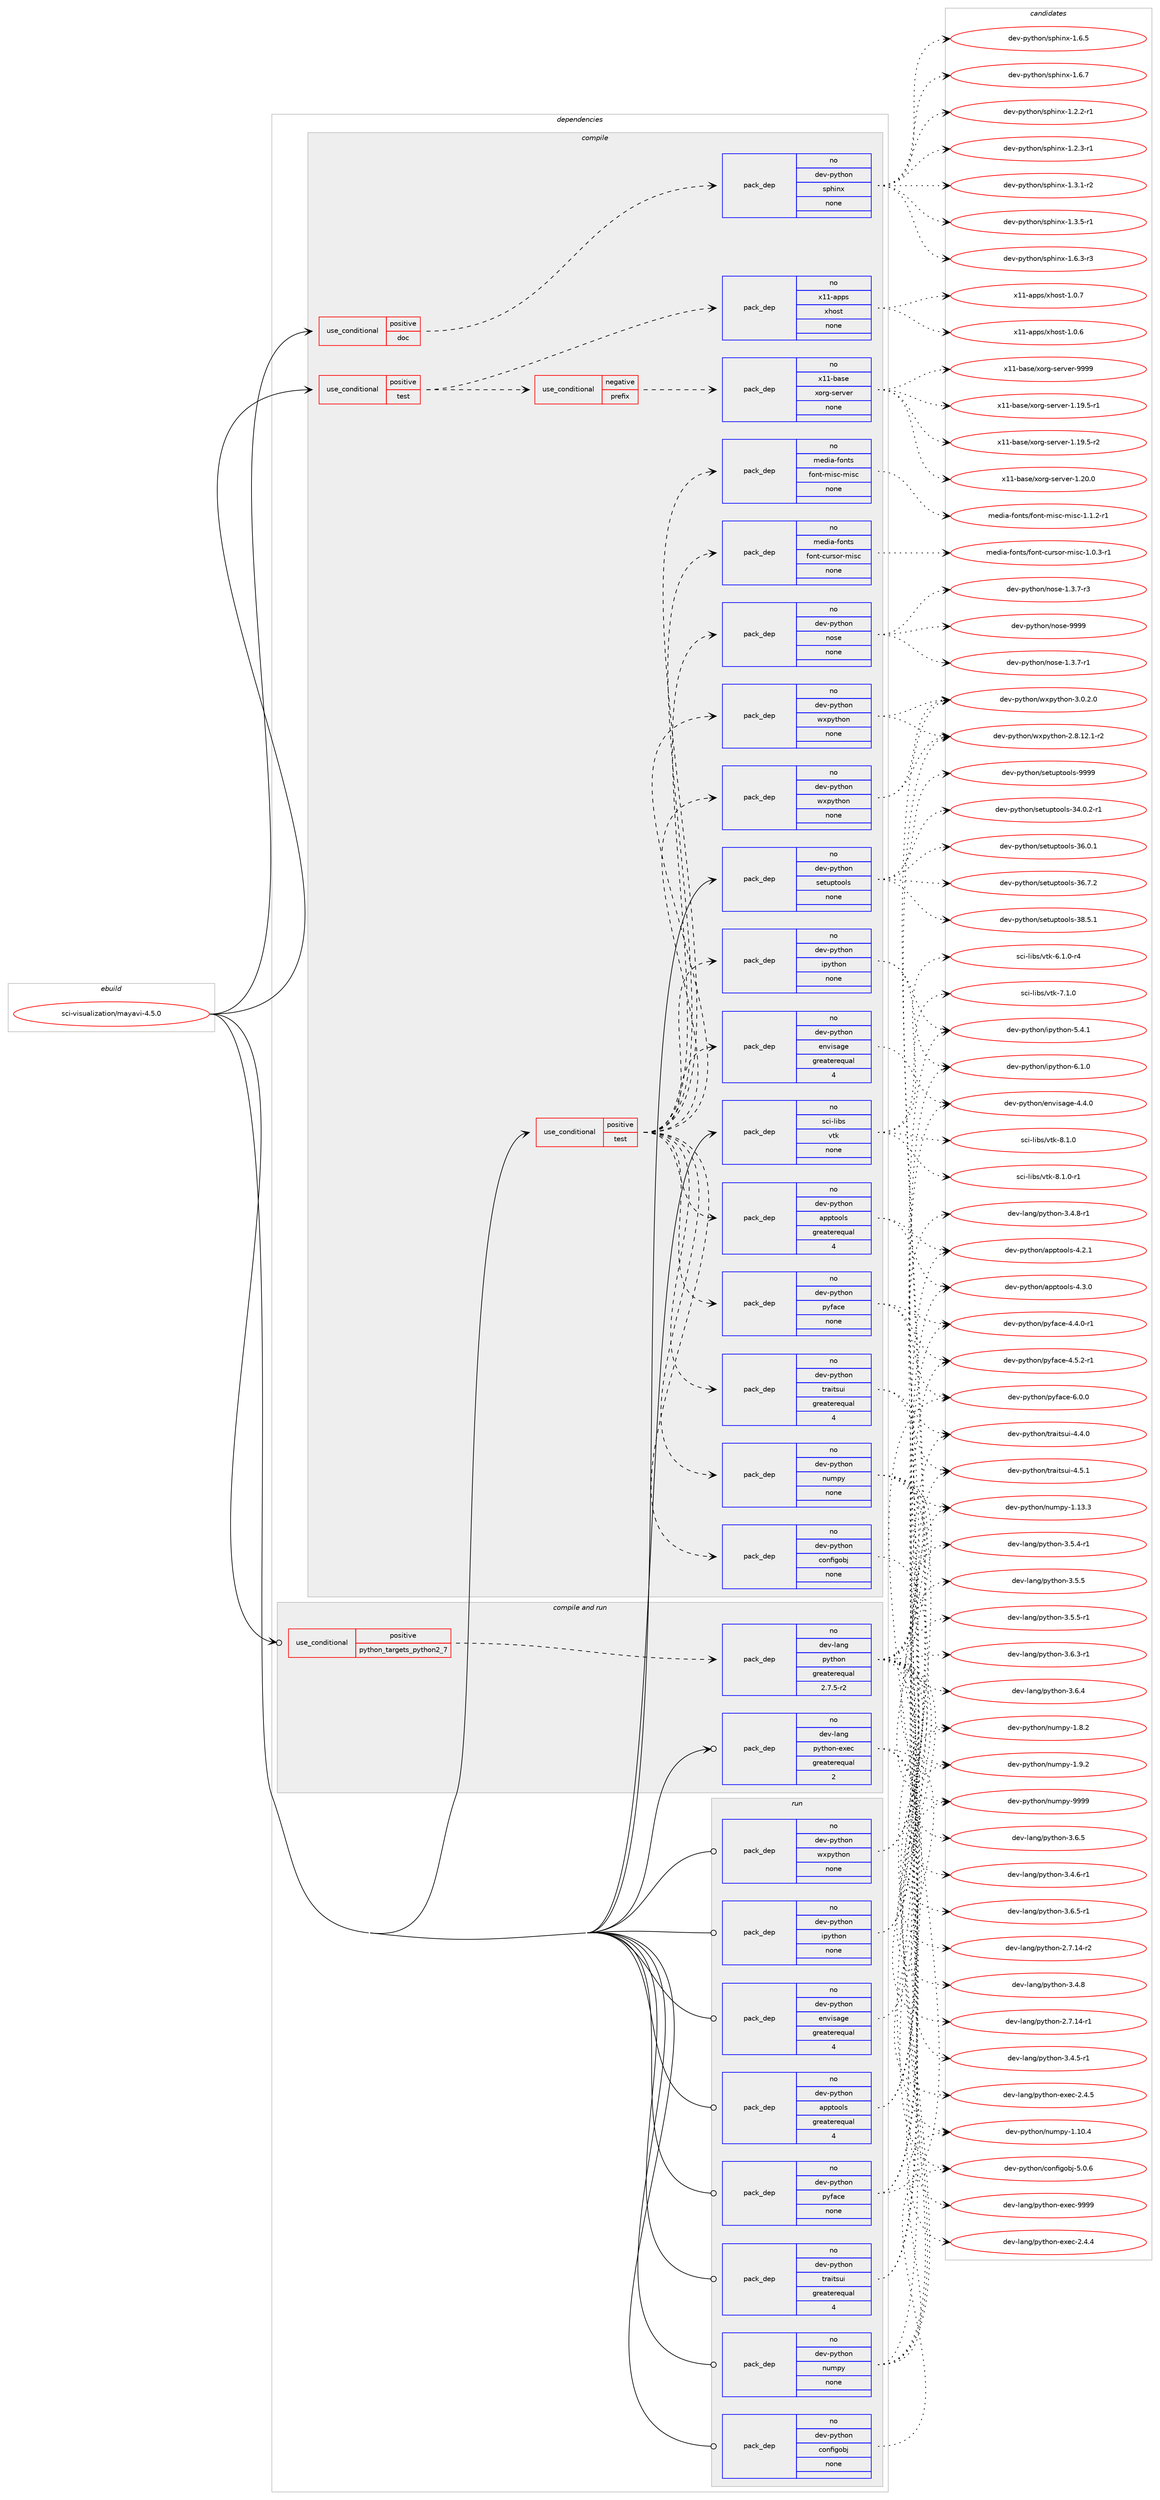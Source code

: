 digraph prolog {

# *************
# Graph options
# *************

newrank=true;
concentrate=true;
compound=true;
graph [rankdir=LR,fontname=Helvetica,fontsize=10,ranksep=1.5];#, ranksep=2.5, nodesep=0.2];
edge  [arrowhead=vee];
node  [fontname=Helvetica,fontsize=10];

# **********
# The ebuild
# **********

subgraph cluster_leftcol {
color=gray;
rank=same;
label=<<i>ebuild</i>>;
id [label="sci-visualization/mayavi-4.5.0", color=red, width=4, href="../sci-visualization/mayavi-4.5.0.svg"];
}

# ****************
# The dependencies
# ****************

subgraph cluster_midcol {
color=gray;
label=<<i>dependencies</i>>;
subgraph cluster_compile {
fillcolor="#eeeeee";
style=filled;
label=<<i>compile</i>>;
subgraph cond871 {
dependency2788 [label=<<TABLE BORDER="0" CELLBORDER="1" CELLSPACING="0" CELLPADDING="4"><TR><TD ROWSPAN="3" CELLPADDING="10">use_conditional</TD></TR><TR><TD>positive</TD></TR><TR><TD>doc</TD></TR></TABLE>>, shape=none, color=red];
subgraph pack1869 {
dependency2789 [label=<<TABLE BORDER="0" CELLBORDER="1" CELLSPACING="0" CELLPADDING="4" WIDTH="220"><TR><TD ROWSPAN="6" CELLPADDING="30">pack_dep</TD></TR><TR><TD WIDTH="110">no</TD></TR><TR><TD>dev-python</TD></TR><TR><TD>sphinx</TD></TR><TR><TD>none</TD></TR><TR><TD></TD></TR></TABLE>>, shape=none, color=blue];
}
dependency2788:e -> dependency2789:w [weight=20,style="dashed",arrowhead="vee"];
}
id:e -> dependency2788:w [weight=20,style="solid",arrowhead="vee"];
subgraph cond872 {
dependency2790 [label=<<TABLE BORDER="0" CELLBORDER="1" CELLSPACING="0" CELLPADDING="4"><TR><TD ROWSPAN="3" CELLPADDING="10">use_conditional</TD></TR><TR><TD>positive</TD></TR><TR><TD>test</TD></TR></TABLE>>, shape=none, color=red];
subgraph cond873 {
dependency2791 [label=<<TABLE BORDER="0" CELLBORDER="1" CELLSPACING="0" CELLPADDING="4"><TR><TD ROWSPAN="3" CELLPADDING="10">use_conditional</TD></TR><TR><TD>negative</TD></TR><TR><TD>prefix</TD></TR></TABLE>>, shape=none, color=red];
subgraph pack1870 {
dependency2792 [label=<<TABLE BORDER="0" CELLBORDER="1" CELLSPACING="0" CELLPADDING="4" WIDTH="220"><TR><TD ROWSPAN="6" CELLPADDING="30">pack_dep</TD></TR><TR><TD WIDTH="110">no</TD></TR><TR><TD>x11-base</TD></TR><TR><TD>xorg-server</TD></TR><TR><TD>none</TD></TR><TR><TD></TD></TR></TABLE>>, shape=none, color=blue];
}
dependency2791:e -> dependency2792:w [weight=20,style="dashed",arrowhead="vee"];
}
dependency2790:e -> dependency2791:w [weight=20,style="dashed",arrowhead="vee"];
subgraph pack1871 {
dependency2793 [label=<<TABLE BORDER="0" CELLBORDER="1" CELLSPACING="0" CELLPADDING="4" WIDTH="220"><TR><TD ROWSPAN="6" CELLPADDING="30">pack_dep</TD></TR><TR><TD WIDTH="110">no</TD></TR><TR><TD>x11-apps</TD></TR><TR><TD>xhost</TD></TR><TR><TD>none</TD></TR><TR><TD></TD></TR></TABLE>>, shape=none, color=blue];
}
dependency2790:e -> dependency2793:w [weight=20,style="dashed",arrowhead="vee"];
}
id:e -> dependency2790:w [weight=20,style="solid",arrowhead="vee"];
subgraph cond874 {
dependency2794 [label=<<TABLE BORDER="0" CELLBORDER="1" CELLSPACING="0" CELLPADDING="4"><TR><TD ROWSPAN="3" CELLPADDING="10">use_conditional</TD></TR><TR><TD>positive</TD></TR><TR><TD>test</TD></TR></TABLE>>, shape=none, color=red];
subgraph pack1872 {
dependency2795 [label=<<TABLE BORDER="0" CELLBORDER="1" CELLSPACING="0" CELLPADDING="4" WIDTH="220"><TR><TD ROWSPAN="6" CELLPADDING="30">pack_dep</TD></TR><TR><TD WIDTH="110">no</TD></TR><TR><TD>dev-python</TD></TR><TR><TD>apptools</TD></TR><TR><TD>greaterequal</TD></TR><TR><TD>4</TD></TR></TABLE>>, shape=none, color=blue];
}
dependency2794:e -> dependency2795:w [weight=20,style="dashed",arrowhead="vee"];
subgraph pack1873 {
dependency2796 [label=<<TABLE BORDER="0" CELLBORDER="1" CELLSPACING="0" CELLPADDING="4" WIDTH="220"><TR><TD ROWSPAN="6" CELLPADDING="30">pack_dep</TD></TR><TR><TD WIDTH="110">no</TD></TR><TR><TD>dev-python</TD></TR><TR><TD>configobj</TD></TR><TR><TD>none</TD></TR><TR><TD></TD></TR></TABLE>>, shape=none, color=blue];
}
dependency2794:e -> dependency2796:w [weight=20,style="dashed",arrowhead="vee"];
subgraph pack1874 {
dependency2797 [label=<<TABLE BORDER="0" CELLBORDER="1" CELLSPACING="0" CELLPADDING="4" WIDTH="220"><TR><TD ROWSPAN="6" CELLPADDING="30">pack_dep</TD></TR><TR><TD WIDTH="110">no</TD></TR><TR><TD>dev-python</TD></TR><TR><TD>envisage</TD></TR><TR><TD>greaterequal</TD></TR><TR><TD>4</TD></TR></TABLE>>, shape=none, color=blue];
}
dependency2794:e -> dependency2797:w [weight=20,style="dashed",arrowhead="vee"];
subgraph pack1875 {
dependency2798 [label=<<TABLE BORDER="0" CELLBORDER="1" CELLSPACING="0" CELLPADDING="4" WIDTH="220"><TR><TD ROWSPAN="6" CELLPADDING="30">pack_dep</TD></TR><TR><TD WIDTH="110">no</TD></TR><TR><TD>dev-python</TD></TR><TR><TD>ipython</TD></TR><TR><TD>none</TD></TR><TR><TD></TD></TR></TABLE>>, shape=none, color=blue];
}
dependency2794:e -> dependency2798:w [weight=20,style="dashed",arrowhead="vee"];
subgraph pack1876 {
dependency2799 [label=<<TABLE BORDER="0" CELLBORDER="1" CELLSPACING="0" CELLPADDING="4" WIDTH="220"><TR><TD ROWSPAN="6" CELLPADDING="30">pack_dep</TD></TR><TR><TD WIDTH="110">no</TD></TR><TR><TD>dev-python</TD></TR><TR><TD>numpy</TD></TR><TR><TD>none</TD></TR><TR><TD></TD></TR></TABLE>>, shape=none, color=blue];
}
dependency2794:e -> dependency2799:w [weight=20,style="dashed",arrowhead="vee"];
subgraph pack1877 {
dependency2800 [label=<<TABLE BORDER="0" CELLBORDER="1" CELLSPACING="0" CELLPADDING="4" WIDTH="220"><TR><TD ROWSPAN="6" CELLPADDING="30">pack_dep</TD></TR><TR><TD WIDTH="110">no</TD></TR><TR><TD>dev-python</TD></TR><TR><TD>pyface</TD></TR><TR><TD>none</TD></TR><TR><TD></TD></TR></TABLE>>, shape=none, color=blue];
}
dependency2794:e -> dependency2800:w [weight=20,style="dashed",arrowhead="vee"];
subgraph pack1878 {
dependency2801 [label=<<TABLE BORDER="0" CELLBORDER="1" CELLSPACING="0" CELLPADDING="4" WIDTH="220"><TR><TD ROWSPAN="6" CELLPADDING="30">pack_dep</TD></TR><TR><TD WIDTH="110">no</TD></TR><TR><TD>dev-python</TD></TR><TR><TD>traitsui</TD></TR><TR><TD>greaterequal</TD></TR><TR><TD>4</TD></TR></TABLE>>, shape=none, color=blue];
}
dependency2794:e -> dependency2801:w [weight=20,style="dashed",arrowhead="vee"];
subgraph pack1879 {
dependency2802 [label=<<TABLE BORDER="0" CELLBORDER="1" CELLSPACING="0" CELLPADDING="4" WIDTH="220"><TR><TD ROWSPAN="6" CELLPADDING="30">pack_dep</TD></TR><TR><TD WIDTH="110">no</TD></TR><TR><TD>dev-python</TD></TR><TR><TD>wxpython</TD></TR><TR><TD>none</TD></TR><TR><TD></TD></TR></TABLE>>, shape=none, color=blue];
}
dependency2794:e -> dependency2802:w [weight=20,style="dashed",arrowhead="vee"];
subgraph pack1880 {
dependency2803 [label=<<TABLE BORDER="0" CELLBORDER="1" CELLSPACING="0" CELLPADDING="4" WIDTH="220"><TR><TD ROWSPAN="6" CELLPADDING="30">pack_dep</TD></TR><TR><TD WIDTH="110">no</TD></TR><TR><TD>dev-python</TD></TR><TR><TD>nose</TD></TR><TR><TD>none</TD></TR><TR><TD></TD></TR></TABLE>>, shape=none, color=blue];
}
dependency2794:e -> dependency2803:w [weight=20,style="dashed",arrowhead="vee"];
subgraph pack1881 {
dependency2804 [label=<<TABLE BORDER="0" CELLBORDER="1" CELLSPACING="0" CELLPADDING="4" WIDTH="220"><TR><TD ROWSPAN="6" CELLPADDING="30">pack_dep</TD></TR><TR><TD WIDTH="110">no</TD></TR><TR><TD>dev-python</TD></TR><TR><TD>wxpython</TD></TR><TR><TD>none</TD></TR><TR><TD></TD></TR></TABLE>>, shape=none, color=blue];
}
dependency2794:e -> dependency2804:w [weight=20,style="dashed",arrowhead="vee"];
subgraph pack1882 {
dependency2805 [label=<<TABLE BORDER="0" CELLBORDER="1" CELLSPACING="0" CELLPADDING="4" WIDTH="220"><TR><TD ROWSPAN="6" CELLPADDING="30">pack_dep</TD></TR><TR><TD WIDTH="110">no</TD></TR><TR><TD>media-fonts</TD></TR><TR><TD>font-cursor-misc</TD></TR><TR><TD>none</TD></TR><TR><TD></TD></TR></TABLE>>, shape=none, color=blue];
}
dependency2794:e -> dependency2805:w [weight=20,style="dashed",arrowhead="vee"];
subgraph pack1883 {
dependency2806 [label=<<TABLE BORDER="0" CELLBORDER="1" CELLSPACING="0" CELLPADDING="4" WIDTH="220"><TR><TD ROWSPAN="6" CELLPADDING="30">pack_dep</TD></TR><TR><TD WIDTH="110">no</TD></TR><TR><TD>media-fonts</TD></TR><TR><TD>font-misc-misc</TD></TR><TR><TD>none</TD></TR><TR><TD></TD></TR></TABLE>>, shape=none, color=blue];
}
dependency2794:e -> dependency2806:w [weight=20,style="dashed",arrowhead="vee"];
}
id:e -> dependency2794:w [weight=20,style="solid",arrowhead="vee"];
subgraph pack1884 {
dependency2807 [label=<<TABLE BORDER="0" CELLBORDER="1" CELLSPACING="0" CELLPADDING="4" WIDTH="220"><TR><TD ROWSPAN="6" CELLPADDING="30">pack_dep</TD></TR><TR><TD WIDTH="110">no</TD></TR><TR><TD>dev-python</TD></TR><TR><TD>setuptools</TD></TR><TR><TD>none</TD></TR><TR><TD></TD></TR></TABLE>>, shape=none, color=blue];
}
id:e -> dependency2807:w [weight=20,style="solid",arrowhead="vee"];
subgraph pack1885 {
dependency2808 [label=<<TABLE BORDER="0" CELLBORDER="1" CELLSPACING="0" CELLPADDING="4" WIDTH="220"><TR><TD ROWSPAN="6" CELLPADDING="30">pack_dep</TD></TR><TR><TD WIDTH="110">no</TD></TR><TR><TD>sci-libs</TD></TR><TR><TD>vtk</TD></TR><TR><TD>none</TD></TR><TR><TD></TD></TR></TABLE>>, shape=none, color=blue];
}
id:e -> dependency2808:w [weight=20,style="solid",arrowhead="vee"];
}
subgraph cluster_compileandrun {
fillcolor="#eeeeee";
style=filled;
label=<<i>compile and run</i>>;
subgraph cond875 {
dependency2809 [label=<<TABLE BORDER="0" CELLBORDER="1" CELLSPACING="0" CELLPADDING="4"><TR><TD ROWSPAN="3" CELLPADDING="10">use_conditional</TD></TR><TR><TD>positive</TD></TR><TR><TD>python_targets_python2_7</TD></TR></TABLE>>, shape=none, color=red];
subgraph pack1886 {
dependency2810 [label=<<TABLE BORDER="0" CELLBORDER="1" CELLSPACING="0" CELLPADDING="4" WIDTH="220"><TR><TD ROWSPAN="6" CELLPADDING="30">pack_dep</TD></TR><TR><TD WIDTH="110">no</TD></TR><TR><TD>dev-lang</TD></TR><TR><TD>python</TD></TR><TR><TD>greaterequal</TD></TR><TR><TD>2.7.5-r2</TD></TR></TABLE>>, shape=none, color=blue];
}
dependency2809:e -> dependency2810:w [weight=20,style="dashed",arrowhead="vee"];
}
id:e -> dependency2809:w [weight=20,style="solid",arrowhead="odotvee"];
subgraph pack1887 {
dependency2811 [label=<<TABLE BORDER="0" CELLBORDER="1" CELLSPACING="0" CELLPADDING="4" WIDTH="220"><TR><TD ROWSPAN="6" CELLPADDING="30">pack_dep</TD></TR><TR><TD WIDTH="110">no</TD></TR><TR><TD>dev-lang</TD></TR><TR><TD>python-exec</TD></TR><TR><TD>greaterequal</TD></TR><TR><TD>2</TD></TR></TABLE>>, shape=none, color=blue];
}
id:e -> dependency2811:w [weight=20,style="solid",arrowhead="odotvee"];
}
subgraph cluster_run {
fillcolor="#eeeeee";
style=filled;
label=<<i>run</i>>;
subgraph pack1888 {
dependency2812 [label=<<TABLE BORDER="0" CELLBORDER="1" CELLSPACING="0" CELLPADDING="4" WIDTH="220"><TR><TD ROWSPAN="6" CELLPADDING="30">pack_dep</TD></TR><TR><TD WIDTH="110">no</TD></TR><TR><TD>dev-python</TD></TR><TR><TD>apptools</TD></TR><TR><TD>greaterequal</TD></TR><TR><TD>4</TD></TR></TABLE>>, shape=none, color=blue];
}
id:e -> dependency2812:w [weight=20,style="solid",arrowhead="odot"];
subgraph pack1889 {
dependency2813 [label=<<TABLE BORDER="0" CELLBORDER="1" CELLSPACING="0" CELLPADDING="4" WIDTH="220"><TR><TD ROWSPAN="6" CELLPADDING="30">pack_dep</TD></TR><TR><TD WIDTH="110">no</TD></TR><TR><TD>dev-python</TD></TR><TR><TD>configobj</TD></TR><TR><TD>none</TD></TR><TR><TD></TD></TR></TABLE>>, shape=none, color=blue];
}
id:e -> dependency2813:w [weight=20,style="solid",arrowhead="odot"];
subgraph pack1890 {
dependency2814 [label=<<TABLE BORDER="0" CELLBORDER="1" CELLSPACING="0" CELLPADDING="4" WIDTH="220"><TR><TD ROWSPAN="6" CELLPADDING="30">pack_dep</TD></TR><TR><TD WIDTH="110">no</TD></TR><TR><TD>dev-python</TD></TR><TR><TD>envisage</TD></TR><TR><TD>greaterequal</TD></TR><TR><TD>4</TD></TR></TABLE>>, shape=none, color=blue];
}
id:e -> dependency2814:w [weight=20,style="solid",arrowhead="odot"];
subgraph pack1891 {
dependency2815 [label=<<TABLE BORDER="0" CELLBORDER="1" CELLSPACING="0" CELLPADDING="4" WIDTH="220"><TR><TD ROWSPAN="6" CELLPADDING="30">pack_dep</TD></TR><TR><TD WIDTH="110">no</TD></TR><TR><TD>dev-python</TD></TR><TR><TD>ipython</TD></TR><TR><TD>none</TD></TR><TR><TD></TD></TR></TABLE>>, shape=none, color=blue];
}
id:e -> dependency2815:w [weight=20,style="solid",arrowhead="odot"];
subgraph pack1892 {
dependency2816 [label=<<TABLE BORDER="0" CELLBORDER="1" CELLSPACING="0" CELLPADDING="4" WIDTH="220"><TR><TD ROWSPAN="6" CELLPADDING="30">pack_dep</TD></TR><TR><TD WIDTH="110">no</TD></TR><TR><TD>dev-python</TD></TR><TR><TD>numpy</TD></TR><TR><TD>none</TD></TR><TR><TD></TD></TR></TABLE>>, shape=none, color=blue];
}
id:e -> dependency2816:w [weight=20,style="solid",arrowhead="odot"];
subgraph pack1893 {
dependency2817 [label=<<TABLE BORDER="0" CELLBORDER="1" CELLSPACING="0" CELLPADDING="4" WIDTH="220"><TR><TD ROWSPAN="6" CELLPADDING="30">pack_dep</TD></TR><TR><TD WIDTH="110">no</TD></TR><TR><TD>dev-python</TD></TR><TR><TD>pyface</TD></TR><TR><TD>none</TD></TR><TR><TD></TD></TR></TABLE>>, shape=none, color=blue];
}
id:e -> dependency2817:w [weight=20,style="solid",arrowhead="odot"];
subgraph pack1894 {
dependency2818 [label=<<TABLE BORDER="0" CELLBORDER="1" CELLSPACING="0" CELLPADDING="4" WIDTH="220"><TR><TD ROWSPAN="6" CELLPADDING="30">pack_dep</TD></TR><TR><TD WIDTH="110">no</TD></TR><TR><TD>dev-python</TD></TR><TR><TD>traitsui</TD></TR><TR><TD>greaterequal</TD></TR><TR><TD>4</TD></TR></TABLE>>, shape=none, color=blue];
}
id:e -> dependency2818:w [weight=20,style="solid",arrowhead="odot"];
subgraph pack1895 {
dependency2819 [label=<<TABLE BORDER="0" CELLBORDER="1" CELLSPACING="0" CELLPADDING="4" WIDTH="220"><TR><TD ROWSPAN="6" CELLPADDING="30">pack_dep</TD></TR><TR><TD WIDTH="110">no</TD></TR><TR><TD>dev-python</TD></TR><TR><TD>wxpython</TD></TR><TR><TD>none</TD></TR><TR><TD></TD></TR></TABLE>>, shape=none, color=blue];
}
id:e -> dependency2819:w [weight=20,style="solid",arrowhead="odot"];
}
}

# **************
# The candidates
# **************

subgraph cluster_choices {
rank=same;
color=gray;
label=<<i>candidates</i>>;

subgraph choice1869 {
color=black;
nodesep=1;
choice10010111845112121116104111110471151121041051101204549465046504511449 [label="dev-python/sphinx-1.2.2-r1", color=red, width=4,href="../dev-python/sphinx-1.2.2-r1.svg"];
choice10010111845112121116104111110471151121041051101204549465046514511449 [label="dev-python/sphinx-1.2.3-r1", color=red, width=4,href="../dev-python/sphinx-1.2.3-r1.svg"];
choice10010111845112121116104111110471151121041051101204549465146494511450 [label="dev-python/sphinx-1.3.1-r2", color=red, width=4,href="../dev-python/sphinx-1.3.1-r2.svg"];
choice10010111845112121116104111110471151121041051101204549465146534511449 [label="dev-python/sphinx-1.3.5-r1", color=red, width=4,href="../dev-python/sphinx-1.3.5-r1.svg"];
choice10010111845112121116104111110471151121041051101204549465446514511451 [label="dev-python/sphinx-1.6.3-r3", color=red, width=4,href="../dev-python/sphinx-1.6.3-r3.svg"];
choice1001011184511212111610411111047115112104105110120454946544653 [label="dev-python/sphinx-1.6.5", color=red, width=4,href="../dev-python/sphinx-1.6.5.svg"];
choice1001011184511212111610411111047115112104105110120454946544655 [label="dev-python/sphinx-1.6.7", color=red, width=4,href="../dev-python/sphinx-1.6.7.svg"];
dependency2789:e -> choice10010111845112121116104111110471151121041051101204549465046504511449:w [style=dotted,weight="100"];
dependency2789:e -> choice10010111845112121116104111110471151121041051101204549465046514511449:w [style=dotted,weight="100"];
dependency2789:e -> choice10010111845112121116104111110471151121041051101204549465146494511450:w [style=dotted,weight="100"];
dependency2789:e -> choice10010111845112121116104111110471151121041051101204549465146534511449:w [style=dotted,weight="100"];
dependency2789:e -> choice10010111845112121116104111110471151121041051101204549465446514511451:w [style=dotted,weight="100"];
dependency2789:e -> choice1001011184511212111610411111047115112104105110120454946544653:w [style=dotted,weight="100"];
dependency2789:e -> choice1001011184511212111610411111047115112104105110120454946544655:w [style=dotted,weight="100"];
}
subgraph choice1870 {
color=black;
nodesep=1;
choice12049494598971151014712011111410345115101114118101114454946495746534511449 [label="x11-base/xorg-server-1.19.5-r1", color=red, width=4,href="../x11-base/xorg-server-1.19.5-r1.svg"];
choice12049494598971151014712011111410345115101114118101114454946495746534511450 [label="x11-base/xorg-server-1.19.5-r2", color=red, width=4,href="../x11-base/xorg-server-1.19.5-r2.svg"];
choice1204949459897115101471201111141034511510111411810111445494650484648 [label="x11-base/xorg-server-1.20.0", color=red, width=4,href="../x11-base/xorg-server-1.20.0.svg"];
choice120494945989711510147120111114103451151011141181011144557575757 [label="x11-base/xorg-server-9999", color=red, width=4,href="../x11-base/xorg-server-9999.svg"];
dependency2792:e -> choice12049494598971151014712011111410345115101114118101114454946495746534511449:w [style=dotted,weight="100"];
dependency2792:e -> choice12049494598971151014712011111410345115101114118101114454946495746534511450:w [style=dotted,weight="100"];
dependency2792:e -> choice1204949459897115101471201111141034511510111411810111445494650484648:w [style=dotted,weight="100"];
dependency2792:e -> choice120494945989711510147120111114103451151011141181011144557575757:w [style=dotted,weight="100"];
}
subgraph choice1871 {
color=black;
nodesep=1;
choice1204949459711211211547120104111115116454946484654 [label="x11-apps/xhost-1.0.6", color=red, width=4,href="../x11-apps/xhost-1.0.6.svg"];
choice1204949459711211211547120104111115116454946484655 [label="x11-apps/xhost-1.0.7", color=red, width=4,href="../x11-apps/xhost-1.0.7.svg"];
dependency2793:e -> choice1204949459711211211547120104111115116454946484654:w [style=dotted,weight="100"];
dependency2793:e -> choice1204949459711211211547120104111115116454946484655:w [style=dotted,weight="100"];
}
subgraph choice1872 {
color=black;
nodesep=1;
choice100101118451121211161041111104797112112116111111108115455246504649 [label="dev-python/apptools-4.2.1", color=red, width=4,href="../dev-python/apptools-4.2.1.svg"];
choice100101118451121211161041111104797112112116111111108115455246514648 [label="dev-python/apptools-4.3.0", color=red, width=4,href="../dev-python/apptools-4.3.0.svg"];
dependency2795:e -> choice100101118451121211161041111104797112112116111111108115455246504649:w [style=dotted,weight="100"];
dependency2795:e -> choice100101118451121211161041111104797112112116111111108115455246514648:w [style=dotted,weight="100"];
}
subgraph choice1873 {
color=black;
nodesep=1;
choice10010111845112121116104111110479911111010210510311198106455346484654 [label="dev-python/configobj-5.0.6", color=red, width=4,href="../dev-python/configobj-5.0.6.svg"];
dependency2796:e -> choice10010111845112121116104111110479911111010210510311198106455346484654:w [style=dotted,weight="100"];
}
subgraph choice1874 {
color=black;
nodesep=1;
choice100101118451121211161041111104710111011810511597103101455246524648 [label="dev-python/envisage-4.4.0", color=red, width=4,href="../dev-python/envisage-4.4.0.svg"];
dependency2797:e -> choice100101118451121211161041111104710111011810511597103101455246524648:w [style=dotted,weight="100"];
}
subgraph choice1875 {
color=black;
nodesep=1;
choice1001011184511212111610411111047105112121116104111110455346524649 [label="dev-python/ipython-5.4.1", color=red, width=4,href="../dev-python/ipython-5.4.1.svg"];
choice1001011184511212111610411111047105112121116104111110455446494648 [label="dev-python/ipython-6.1.0", color=red, width=4,href="../dev-python/ipython-6.1.0.svg"];
dependency2798:e -> choice1001011184511212111610411111047105112121116104111110455346524649:w [style=dotted,weight="100"];
dependency2798:e -> choice1001011184511212111610411111047105112121116104111110455446494648:w [style=dotted,weight="100"];
}
subgraph choice1876 {
color=black;
nodesep=1;
choice100101118451121211161041111104711011710911212145494649484652 [label="dev-python/numpy-1.10.4", color=red, width=4,href="../dev-python/numpy-1.10.4.svg"];
choice100101118451121211161041111104711011710911212145494649514651 [label="dev-python/numpy-1.13.3", color=red, width=4,href="../dev-python/numpy-1.13.3.svg"];
choice1001011184511212111610411111047110117109112121454946564650 [label="dev-python/numpy-1.8.2", color=red, width=4,href="../dev-python/numpy-1.8.2.svg"];
choice1001011184511212111610411111047110117109112121454946574650 [label="dev-python/numpy-1.9.2", color=red, width=4,href="../dev-python/numpy-1.9.2.svg"];
choice10010111845112121116104111110471101171091121214557575757 [label="dev-python/numpy-9999", color=red, width=4,href="../dev-python/numpy-9999.svg"];
dependency2799:e -> choice100101118451121211161041111104711011710911212145494649484652:w [style=dotted,weight="100"];
dependency2799:e -> choice100101118451121211161041111104711011710911212145494649514651:w [style=dotted,weight="100"];
dependency2799:e -> choice1001011184511212111610411111047110117109112121454946564650:w [style=dotted,weight="100"];
dependency2799:e -> choice1001011184511212111610411111047110117109112121454946574650:w [style=dotted,weight="100"];
dependency2799:e -> choice10010111845112121116104111110471101171091121214557575757:w [style=dotted,weight="100"];
}
subgraph choice1877 {
color=black;
nodesep=1;
choice100101118451121211161041111104711212110297991014552465246484511449 [label="dev-python/pyface-4.4.0-r1", color=red, width=4,href="../dev-python/pyface-4.4.0-r1.svg"];
choice100101118451121211161041111104711212110297991014552465346504511449 [label="dev-python/pyface-4.5.2-r1", color=red, width=4,href="../dev-python/pyface-4.5.2-r1.svg"];
choice10010111845112121116104111110471121211029799101455446484648 [label="dev-python/pyface-6.0.0", color=red, width=4,href="../dev-python/pyface-6.0.0.svg"];
dependency2800:e -> choice100101118451121211161041111104711212110297991014552465246484511449:w [style=dotted,weight="100"];
dependency2800:e -> choice100101118451121211161041111104711212110297991014552465346504511449:w [style=dotted,weight="100"];
dependency2800:e -> choice10010111845112121116104111110471121211029799101455446484648:w [style=dotted,weight="100"];
}
subgraph choice1878 {
color=black;
nodesep=1;
choice100101118451121211161041111104711611497105116115117105455246524648 [label="dev-python/traitsui-4.4.0", color=red, width=4,href="../dev-python/traitsui-4.4.0.svg"];
choice100101118451121211161041111104711611497105116115117105455246534649 [label="dev-python/traitsui-4.5.1", color=red, width=4,href="../dev-python/traitsui-4.5.1.svg"];
dependency2801:e -> choice100101118451121211161041111104711611497105116115117105455246524648:w [style=dotted,weight="100"];
dependency2801:e -> choice100101118451121211161041111104711611497105116115117105455246534649:w [style=dotted,weight="100"];
}
subgraph choice1879 {
color=black;
nodesep=1;
choice10010111845112121116104111110471191201121211161041111104550465646495046494511450 [label="dev-python/wxpython-2.8.12.1-r2", color=red, width=4,href="../dev-python/wxpython-2.8.12.1-r2.svg"];
choice10010111845112121116104111110471191201121211161041111104551464846504648 [label="dev-python/wxpython-3.0.2.0", color=red, width=4,href="../dev-python/wxpython-3.0.2.0.svg"];
dependency2802:e -> choice10010111845112121116104111110471191201121211161041111104550465646495046494511450:w [style=dotted,weight="100"];
dependency2802:e -> choice10010111845112121116104111110471191201121211161041111104551464846504648:w [style=dotted,weight="100"];
}
subgraph choice1880 {
color=black;
nodesep=1;
choice10010111845112121116104111110471101111151014549465146554511449 [label="dev-python/nose-1.3.7-r1", color=red, width=4,href="../dev-python/nose-1.3.7-r1.svg"];
choice10010111845112121116104111110471101111151014549465146554511451 [label="dev-python/nose-1.3.7-r3", color=red, width=4,href="../dev-python/nose-1.3.7-r3.svg"];
choice10010111845112121116104111110471101111151014557575757 [label="dev-python/nose-9999", color=red, width=4,href="../dev-python/nose-9999.svg"];
dependency2803:e -> choice10010111845112121116104111110471101111151014549465146554511449:w [style=dotted,weight="100"];
dependency2803:e -> choice10010111845112121116104111110471101111151014549465146554511451:w [style=dotted,weight="100"];
dependency2803:e -> choice10010111845112121116104111110471101111151014557575757:w [style=dotted,weight="100"];
}
subgraph choice1881 {
color=black;
nodesep=1;
choice10010111845112121116104111110471191201121211161041111104550465646495046494511450 [label="dev-python/wxpython-2.8.12.1-r2", color=red, width=4,href="../dev-python/wxpython-2.8.12.1-r2.svg"];
choice10010111845112121116104111110471191201121211161041111104551464846504648 [label="dev-python/wxpython-3.0.2.0", color=red, width=4,href="../dev-python/wxpython-3.0.2.0.svg"];
dependency2804:e -> choice10010111845112121116104111110471191201121211161041111104550465646495046494511450:w [style=dotted,weight="100"];
dependency2804:e -> choice10010111845112121116104111110471191201121211161041111104551464846504648:w [style=dotted,weight="100"];
}
subgraph choice1882 {
color=black;
nodesep=1;
choice109101100105974510211111011611547102111110116459911711411511111445109105115994549464846514511449 [label="media-fonts/font-cursor-misc-1.0.3-r1", color=red, width=4,href="../media-fonts/font-cursor-misc-1.0.3-r1.svg"];
dependency2805:e -> choice109101100105974510211111011611547102111110116459911711411511111445109105115994549464846514511449:w [style=dotted,weight="100"];
}
subgraph choice1883 {
color=black;
nodesep=1;
choice109101100105974510211111011611547102111110116451091051159945109105115994549464946504511449 [label="media-fonts/font-misc-misc-1.1.2-r1", color=red, width=4,href="../media-fonts/font-misc-misc-1.1.2-r1.svg"];
dependency2806:e -> choice109101100105974510211111011611547102111110116451091051159945109105115994549464946504511449:w [style=dotted,weight="100"];
}
subgraph choice1884 {
color=black;
nodesep=1;
choice1001011184511212111610411111047115101116117112116111111108115455152464846504511449 [label="dev-python/setuptools-34.0.2-r1", color=red, width=4,href="../dev-python/setuptools-34.0.2-r1.svg"];
choice100101118451121211161041111104711510111611711211611111110811545515446484649 [label="dev-python/setuptools-36.0.1", color=red, width=4,href="../dev-python/setuptools-36.0.1.svg"];
choice100101118451121211161041111104711510111611711211611111110811545515446554650 [label="dev-python/setuptools-36.7.2", color=red, width=4,href="../dev-python/setuptools-36.7.2.svg"];
choice100101118451121211161041111104711510111611711211611111110811545515646534649 [label="dev-python/setuptools-38.5.1", color=red, width=4,href="../dev-python/setuptools-38.5.1.svg"];
choice10010111845112121116104111110471151011161171121161111111081154557575757 [label="dev-python/setuptools-9999", color=red, width=4,href="../dev-python/setuptools-9999.svg"];
dependency2807:e -> choice1001011184511212111610411111047115101116117112116111111108115455152464846504511449:w [style=dotted,weight="100"];
dependency2807:e -> choice100101118451121211161041111104711510111611711211611111110811545515446484649:w [style=dotted,weight="100"];
dependency2807:e -> choice100101118451121211161041111104711510111611711211611111110811545515446554650:w [style=dotted,weight="100"];
dependency2807:e -> choice100101118451121211161041111104711510111611711211611111110811545515646534649:w [style=dotted,weight="100"];
dependency2807:e -> choice10010111845112121116104111110471151011161171121161111111081154557575757:w [style=dotted,weight="100"];
}
subgraph choice1885 {
color=black;
nodesep=1;
choice115991054510810598115471181161074554464946484511452 [label="sci-libs/vtk-6.1.0-r4", color=red, width=4,href="../sci-libs/vtk-6.1.0-r4.svg"];
choice11599105451081059811547118116107455546494648 [label="sci-libs/vtk-7.1.0", color=red, width=4,href="../sci-libs/vtk-7.1.0.svg"];
choice11599105451081059811547118116107455646494648 [label="sci-libs/vtk-8.1.0", color=red, width=4,href="../sci-libs/vtk-8.1.0.svg"];
choice115991054510810598115471181161074556464946484511449 [label="sci-libs/vtk-8.1.0-r1", color=red, width=4,href="../sci-libs/vtk-8.1.0-r1.svg"];
dependency2808:e -> choice115991054510810598115471181161074554464946484511452:w [style=dotted,weight="100"];
dependency2808:e -> choice11599105451081059811547118116107455546494648:w [style=dotted,weight="100"];
dependency2808:e -> choice11599105451081059811547118116107455646494648:w [style=dotted,weight="100"];
dependency2808:e -> choice115991054510810598115471181161074556464946484511449:w [style=dotted,weight="100"];
}
subgraph choice1886 {
color=black;
nodesep=1;
choice100101118451089711010347112121116104111110455046554649524511449 [label="dev-lang/python-2.7.14-r1", color=red, width=4,href="../dev-lang/python-2.7.14-r1.svg"];
choice100101118451089711010347112121116104111110455046554649524511450 [label="dev-lang/python-2.7.14-r2", color=red, width=4,href="../dev-lang/python-2.7.14-r2.svg"];
choice1001011184510897110103471121211161041111104551465246534511449 [label="dev-lang/python-3.4.5-r1", color=red, width=4,href="../dev-lang/python-3.4.5-r1.svg"];
choice1001011184510897110103471121211161041111104551465246544511449 [label="dev-lang/python-3.4.6-r1", color=red, width=4,href="../dev-lang/python-3.4.6-r1.svg"];
choice100101118451089711010347112121116104111110455146524656 [label="dev-lang/python-3.4.8", color=red, width=4,href="../dev-lang/python-3.4.8.svg"];
choice1001011184510897110103471121211161041111104551465246564511449 [label="dev-lang/python-3.4.8-r1", color=red, width=4,href="../dev-lang/python-3.4.8-r1.svg"];
choice1001011184510897110103471121211161041111104551465346524511449 [label="dev-lang/python-3.5.4-r1", color=red, width=4,href="../dev-lang/python-3.5.4-r1.svg"];
choice100101118451089711010347112121116104111110455146534653 [label="dev-lang/python-3.5.5", color=red, width=4,href="../dev-lang/python-3.5.5.svg"];
choice1001011184510897110103471121211161041111104551465346534511449 [label="dev-lang/python-3.5.5-r1", color=red, width=4,href="../dev-lang/python-3.5.5-r1.svg"];
choice1001011184510897110103471121211161041111104551465446514511449 [label="dev-lang/python-3.6.3-r1", color=red, width=4,href="../dev-lang/python-3.6.3-r1.svg"];
choice100101118451089711010347112121116104111110455146544652 [label="dev-lang/python-3.6.4", color=red, width=4,href="../dev-lang/python-3.6.4.svg"];
choice100101118451089711010347112121116104111110455146544653 [label="dev-lang/python-3.6.5", color=red, width=4,href="../dev-lang/python-3.6.5.svg"];
choice1001011184510897110103471121211161041111104551465446534511449 [label="dev-lang/python-3.6.5-r1", color=red, width=4,href="../dev-lang/python-3.6.5-r1.svg"];
dependency2810:e -> choice100101118451089711010347112121116104111110455046554649524511449:w [style=dotted,weight="100"];
dependency2810:e -> choice100101118451089711010347112121116104111110455046554649524511450:w [style=dotted,weight="100"];
dependency2810:e -> choice1001011184510897110103471121211161041111104551465246534511449:w [style=dotted,weight="100"];
dependency2810:e -> choice1001011184510897110103471121211161041111104551465246544511449:w [style=dotted,weight="100"];
dependency2810:e -> choice100101118451089711010347112121116104111110455146524656:w [style=dotted,weight="100"];
dependency2810:e -> choice1001011184510897110103471121211161041111104551465246564511449:w [style=dotted,weight="100"];
dependency2810:e -> choice1001011184510897110103471121211161041111104551465346524511449:w [style=dotted,weight="100"];
dependency2810:e -> choice100101118451089711010347112121116104111110455146534653:w [style=dotted,weight="100"];
dependency2810:e -> choice1001011184510897110103471121211161041111104551465346534511449:w [style=dotted,weight="100"];
dependency2810:e -> choice1001011184510897110103471121211161041111104551465446514511449:w [style=dotted,weight="100"];
dependency2810:e -> choice100101118451089711010347112121116104111110455146544652:w [style=dotted,weight="100"];
dependency2810:e -> choice100101118451089711010347112121116104111110455146544653:w [style=dotted,weight="100"];
dependency2810:e -> choice1001011184510897110103471121211161041111104551465446534511449:w [style=dotted,weight="100"];
}
subgraph choice1887 {
color=black;
nodesep=1;
choice1001011184510897110103471121211161041111104510112010199455046524652 [label="dev-lang/python-exec-2.4.4", color=red, width=4,href="../dev-lang/python-exec-2.4.4.svg"];
choice1001011184510897110103471121211161041111104510112010199455046524653 [label="dev-lang/python-exec-2.4.5", color=red, width=4,href="../dev-lang/python-exec-2.4.5.svg"];
choice10010111845108971101034711212111610411111045101120101994557575757 [label="dev-lang/python-exec-9999", color=red, width=4,href="../dev-lang/python-exec-9999.svg"];
dependency2811:e -> choice1001011184510897110103471121211161041111104510112010199455046524652:w [style=dotted,weight="100"];
dependency2811:e -> choice1001011184510897110103471121211161041111104510112010199455046524653:w [style=dotted,weight="100"];
dependency2811:e -> choice10010111845108971101034711212111610411111045101120101994557575757:w [style=dotted,weight="100"];
}
subgraph choice1888 {
color=black;
nodesep=1;
choice100101118451121211161041111104797112112116111111108115455246504649 [label="dev-python/apptools-4.2.1", color=red, width=4,href="../dev-python/apptools-4.2.1.svg"];
choice100101118451121211161041111104797112112116111111108115455246514648 [label="dev-python/apptools-4.3.0", color=red, width=4,href="../dev-python/apptools-4.3.0.svg"];
dependency2812:e -> choice100101118451121211161041111104797112112116111111108115455246504649:w [style=dotted,weight="100"];
dependency2812:e -> choice100101118451121211161041111104797112112116111111108115455246514648:w [style=dotted,weight="100"];
}
subgraph choice1889 {
color=black;
nodesep=1;
choice10010111845112121116104111110479911111010210510311198106455346484654 [label="dev-python/configobj-5.0.6", color=red, width=4,href="../dev-python/configobj-5.0.6.svg"];
dependency2813:e -> choice10010111845112121116104111110479911111010210510311198106455346484654:w [style=dotted,weight="100"];
}
subgraph choice1890 {
color=black;
nodesep=1;
choice100101118451121211161041111104710111011810511597103101455246524648 [label="dev-python/envisage-4.4.0", color=red, width=4,href="../dev-python/envisage-4.4.0.svg"];
dependency2814:e -> choice100101118451121211161041111104710111011810511597103101455246524648:w [style=dotted,weight="100"];
}
subgraph choice1891 {
color=black;
nodesep=1;
choice1001011184511212111610411111047105112121116104111110455346524649 [label="dev-python/ipython-5.4.1", color=red, width=4,href="../dev-python/ipython-5.4.1.svg"];
choice1001011184511212111610411111047105112121116104111110455446494648 [label="dev-python/ipython-6.1.0", color=red, width=4,href="../dev-python/ipython-6.1.0.svg"];
dependency2815:e -> choice1001011184511212111610411111047105112121116104111110455346524649:w [style=dotted,weight="100"];
dependency2815:e -> choice1001011184511212111610411111047105112121116104111110455446494648:w [style=dotted,weight="100"];
}
subgraph choice1892 {
color=black;
nodesep=1;
choice100101118451121211161041111104711011710911212145494649484652 [label="dev-python/numpy-1.10.4", color=red, width=4,href="../dev-python/numpy-1.10.4.svg"];
choice100101118451121211161041111104711011710911212145494649514651 [label="dev-python/numpy-1.13.3", color=red, width=4,href="../dev-python/numpy-1.13.3.svg"];
choice1001011184511212111610411111047110117109112121454946564650 [label="dev-python/numpy-1.8.2", color=red, width=4,href="../dev-python/numpy-1.8.2.svg"];
choice1001011184511212111610411111047110117109112121454946574650 [label="dev-python/numpy-1.9.2", color=red, width=4,href="../dev-python/numpy-1.9.2.svg"];
choice10010111845112121116104111110471101171091121214557575757 [label="dev-python/numpy-9999", color=red, width=4,href="../dev-python/numpy-9999.svg"];
dependency2816:e -> choice100101118451121211161041111104711011710911212145494649484652:w [style=dotted,weight="100"];
dependency2816:e -> choice100101118451121211161041111104711011710911212145494649514651:w [style=dotted,weight="100"];
dependency2816:e -> choice1001011184511212111610411111047110117109112121454946564650:w [style=dotted,weight="100"];
dependency2816:e -> choice1001011184511212111610411111047110117109112121454946574650:w [style=dotted,weight="100"];
dependency2816:e -> choice10010111845112121116104111110471101171091121214557575757:w [style=dotted,weight="100"];
}
subgraph choice1893 {
color=black;
nodesep=1;
choice100101118451121211161041111104711212110297991014552465246484511449 [label="dev-python/pyface-4.4.0-r1", color=red, width=4,href="../dev-python/pyface-4.4.0-r1.svg"];
choice100101118451121211161041111104711212110297991014552465346504511449 [label="dev-python/pyface-4.5.2-r1", color=red, width=4,href="../dev-python/pyface-4.5.2-r1.svg"];
choice10010111845112121116104111110471121211029799101455446484648 [label="dev-python/pyface-6.0.0", color=red, width=4,href="../dev-python/pyface-6.0.0.svg"];
dependency2817:e -> choice100101118451121211161041111104711212110297991014552465246484511449:w [style=dotted,weight="100"];
dependency2817:e -> choice100101118451121211161041111104711212110297991014552465346504511449:w [style=dotted,weight="100"];
dependency2817:e -> choice10010111845112121116104111110471121211029799101455446484648:w [style=dotted,weight="100"];
}
subgraph choice1894 {
color=black;
nodesep=1;
choice100101118451121211161041111104711611497105116115117105455246524648 [label="dev-python/traitsui-4.4.0", color=red, width=4,href="../dev-python/traitsui-4.4.0.svg"];
choice100101118451121211161041111104711611497105116115117105455246534649 [label="dev-python/traitsui-4.5.1", color=red, width=4,href="../dev-python/traitsui-4.5.1.svg"];
dependency2818:e -> choice100101118451121211161041111104711611497105116115117105455246524648:w [style=dotted,weight="100"];
dependency2818:e -> choice100101118451121211161041111104711611497105116115117105455246534649:w [style=dotted,weight="100"];
}
subgraph choice1895 {
color=black;
nodesep=1;
choice10010111845112121116104111110471191201121211161041111104550465646495046494511450 [label="dev-python/wxpython-2.8.12.1-r2", color=red, width=4,href="../dev-python/wxpython-2.8.12.1-r2.svg"];
choice10010111845112121116104111110471191201121211161041111104551464846504648 [label="dev-python/wxpython-3.0.2.0", color=red, width=4,href="../dev-python/wxpython-3.0.2.0.svg"];
dependency2819:e -> choice10010111845112121116104111110471191201121211161041111104550465646495046494511450:w [style=dotted,weight="100"];
dependency2819:e -> choice10010111845112121116104111110471191201121211161041111104551464846504648:w [style=dotted,weight="100"];
}
}

}
